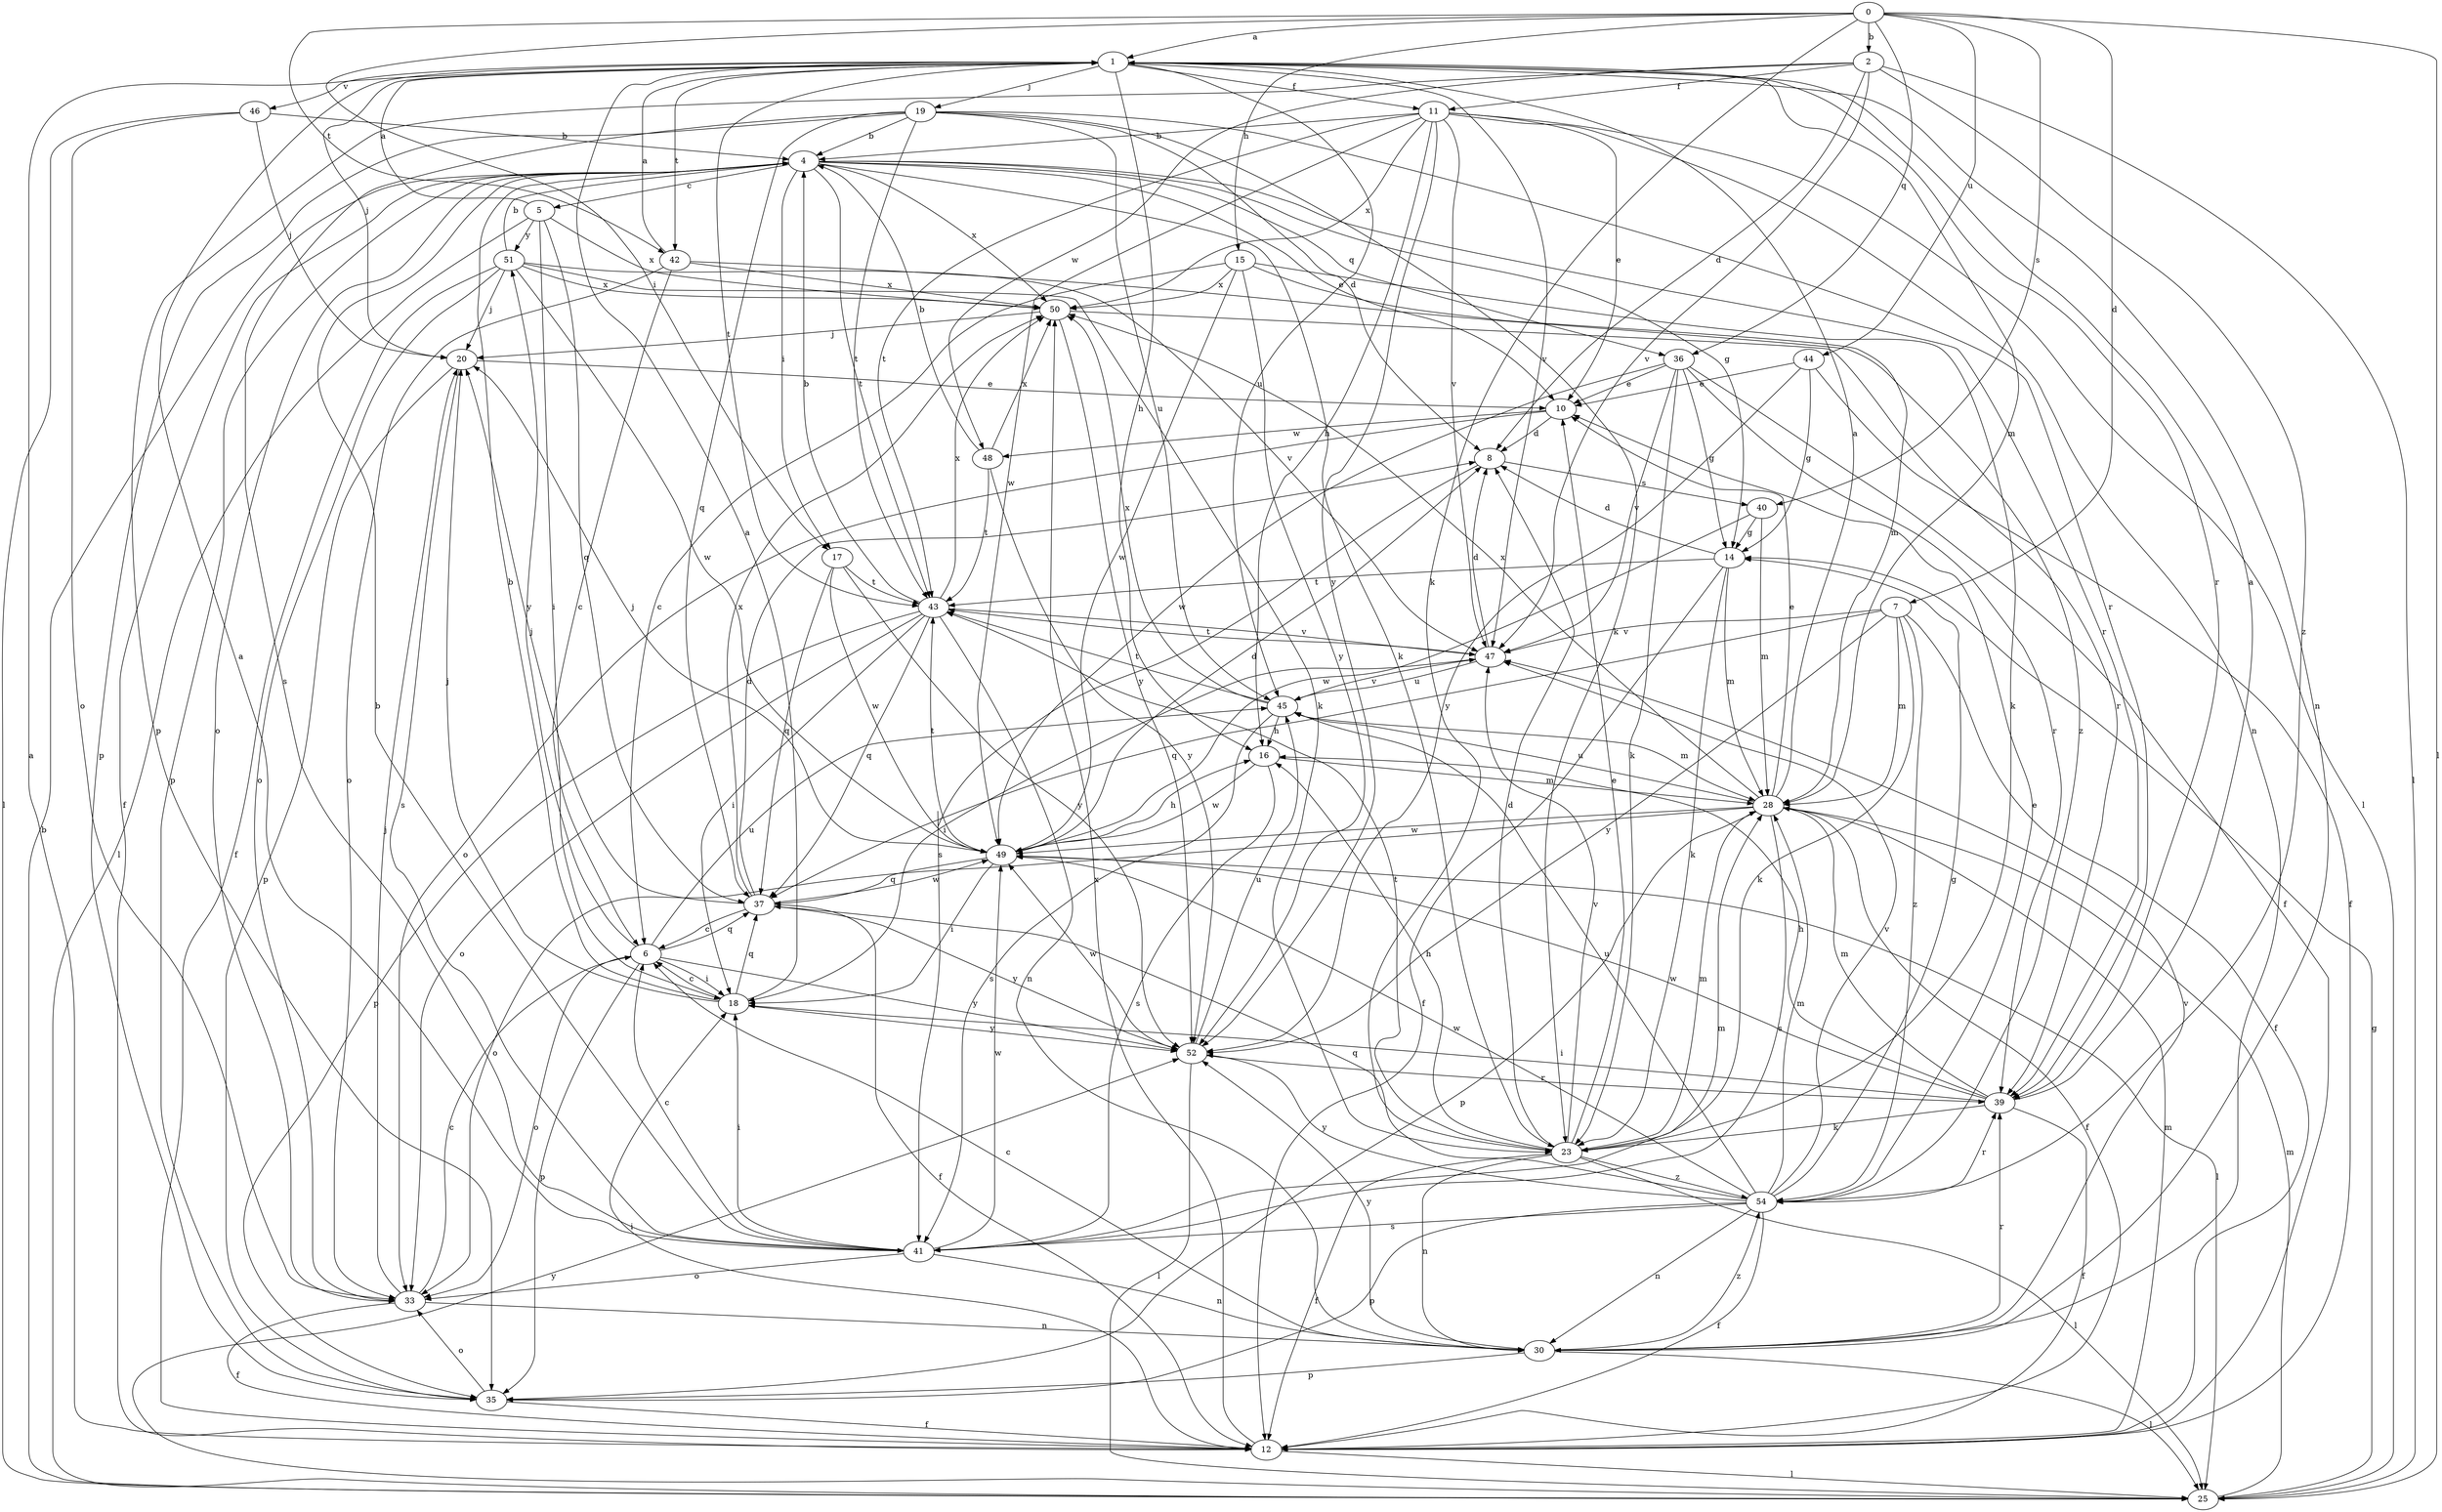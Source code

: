 strict digraph  {
0;
1;
2;
4;
5;
6;
7;
8;
10;
11;
12;
14;
15;
16;
17;
18;
19;
20;
23;
25;
28;
30;
33;
35;
36;
37;
39;
40;
41;
42;
43;
44;
45;
46;
47;
48;
49;
50;
51;
52;
54;
0 -> 1  [label=a];
0 -> 2  [label=b];
0 -> 7  [label=d];
0 -> 15  [label=h];
0 -> 17  [label=i];
0 -> 23  [label=k];
0 -> 25  [label=l];
0 -> 36  [label=q];
0 -> 40  [label=s];
0 -> 42  [label=t];
0 -> 44  [label=u];
1 -> 11  [label=f];
1 -> 16  [label=h];
1 -> 19  [label=j];
1 -> 20  [label=j];
1 -> 28  [label=m];
1 -> 30  [label=n];
1 -> 39  [label=r];
1 -> 42  [label=t];
1 -> 43  [label=t];
1 -> 45  [label=u];
1 -> 46  [label=v];
1 -> 47  [label=v];
2 -> 8  [label=d];
2 -> 11  [label=f];
2 -> 25  [label=l];
2 -> 35  [label=p];
2 -> 47  [label=v];
2 -> 48  [label=w];
2 -> 54  [label=z];
4 -> 5  [label=c];
4 -> 10  [label=e];
4 -> 12  [label=f];
4 -> 14  [label=g];
4 -> 17  [label=i];
4 -> 23  [label=k];
4 -> 33  [label=o];
4 -> 35  [label=p];
4 -> 36  [label=q];
4 -> 39  [label=r];
4 -> 43  [label=t];
4 -> 50  [label=x];
5 -> 1  [label=a];
5 -> 18  [label=i];
5 -> 25  [label=l];
5 -> 37  [label=q];
5 -> 50  [label=x];
5 -> 51  [label=y];
6 -> 18  [label=i];
6 -> 33  [label=o];
6 -> 35  [label=p];
6 -> 37  [label=q];
6 -> 45  [label=u];
6 -> 51  [label=y];
6 -> 52  [label=y];
7 -> 12  [label=f];
7 -> 23  [label=k];
7 -> 28  [label=m];
7 -> 37  [label=q];
7 -> 47  [label=v];
7 -> 52  [label=y];
7 -> 54  [label=z];
8 -> 40  [label=s];
8 -> 41  [label=s];
10 -> 8  [label=d];
10 -> 33  [label=o];
10 -> 48  [label=w];
11 -> 4  [label=b];
11 -> 10  [label=e];
11 -> 16  [label=h];
11 -> 25  [label=l];
11 -> 30  [label=n];
11 -> 43  [label=t];
11 -> 47  [label=v];
11 -> 49  [label=w];
11 -> 50  [label=x];
11 -> 52  [label=y];
12 -> 1  [label=a];
12 -> 18  [label=i];
12 -> 25  [label=l];
12 -> 28  [label=m];
12 -> 50  [label=x];
14 -> 8  [label=d];
14 -> 12  [label=f];
14 -> 23  [label=k];
14 -> 28  [label=m];
14 -> 43  [label=t];
15 -> 6  [label=c];
15 -> 23  [label=k];
15 -> 28  [label=m];
15 -> 49  [label=w];
15 -> 50  [label=x];
15 -> 52  [label=y];
16 -> 28  [label=m];
16 -> 41  [label=s];
16 -> 49  [label=w];
17 -> 37  [label=q];
17 -> 43  [label=t];
17 -> 49  [label=w];
17 -> 52  [label=y];
18 -> 1  [label=a];
18 -> 4  [label=b];
18 -> 6  [label=c];
18 -> 20  [label=j];
18 -> 37  [label=q];
18 -> 52  [label=y];
19 -> 4  [label=b];
19 -> 8  [label=d];
19 -> 23  [label=k];
19 -> 35  [label=p];
19 -> 37  [label=q];
19 -> 39  [label=r];
19 -> 41  [label=s];
19 -> 43  [label=t];
19 -> 45  [label=u];
20 -> 10  [label=e];
20 -> 35  [label=p];
20 -> 41  [label=s];
23 -> 8  [label=d];
23 -> 10  [label=e];
23 -> 12  [label=f];
23 -> 16  [label=h];
23 -> 25  [label=l];
23 -> 28  [label=m];
23 -> 30  [label=n];
23 -> 43  [label=t];
23 -> 47  [label=v];
23 -> 54  [label=z];
25 -> 4  [label=b];
25 -> 14  [label=g];
25 -> 28  [label=m];
25 -> 52  [label=y];
28 -> 1  [label=a];
28 -> 10  [label=e];
28 -> 12  [label=f];
28 -> 33  [label=o];
28 -> 35  [label=p];
28 -> 41  [label=s];
28 -> 45  [label=u];
28 -> 49  [label=w];
28 -> 50  [label=x];
30 -> 6  [label=c];
30 -> 25  [label=l];
30 -> 35  [label=p];
30 -> 39  [label=r];
30 -> 47  [label=v];
30 -> 52  [label=y];
30 -> 54  [label=z];
33 -> 6  [label=c];
33 -> 12  [label=f];
33 -> 20  [label=j];
33 -> 30  [label=n];
35 -> 12  [label=f];
35 -> 33  [label=o];
36 -> 10  [label=e];
36 -> 12  [label=f];
36 -> 14  [label=g];
36 -> 23  [label=k];
36 -> 39  [label=r];
36 -> 47  [label=v];
36 -> 49  [label=w];
37 -> 6  [label=c];
37 -> 8  [label=d];
37 -> 12  [label=f];
37 -> 20  [label=j];
37 -> 49  [label=w];
37 -> 50  [label=x];
37 -> 52  [label=y];
39 -> 1  [label=a];
39 -> 12  [label=f];
39 -> 16  [label=h];
39 -> 18  [label=i];
39 -> 23  [label=k];
39 -> 28  [label=m];
39 -> 49  [label=w];
40 -> 14  [label=g];
40 -> 28  [label=m];
40 -> 49  [label=w];
41 -> 1  [label=a];
41 -> 4  [label=b];
41 -> 6  [label=c];
41 -> 18  [label=i];
41 -> 28  [label=m];
41 -> 30  [label=n];
41 -> 33  [label=o];
41 -> 49  [label=w];
42 -> 1  [label=a];
42 -> 6  [label=c];
42 -> 33  [label=o];
42 -> 50  [label=x];
42 -> 54  [label=z];
43 -> 4  [label=b];
43 -> 18  [label=i];
43 -> 30  [label=n];
43 -> 33  [label=o];
43 -> 35  [label=p];
43 -> 37  [label=q];
43 -> 47  [label=v];
43 -> 50  [label=x];
44 -> 10  [label=e];
44 -> 12  [label=f];
44 -> 14  [label=g];
44 -> 52  [label=y];
45 -> 16  [label=h];
45 -> 28  [label=m];
45 -> 41  [label=s];
45 -> 43  [label=t];
45 -> 47  [label=v];
45 -> 50  [label=x];
46 -> 4  [label=b];
46 -> 20  [label=j];
46 -> 25  [label=l];
46 -> 33  [label=o];
47 -> 8  [label=d];
47 -> 18  [label=i];
47 -> 43  [label=t];
47 -> 45  [label=u];
48 -> 4  [label=b];
48 -> 43  [label=t];
48 -> 50  [label=x];
48 -> 52  [label=y];
49 -> 8  [label=d];
49 -> 16  [label=h];
49 -> 18  [label=i];
49 -> 20  [label=j];
49 -> 25  [label=l];
49 -> 37  [label=q];
49 -> 43  [label=t];
50 -> 20  [label=j];
50 -> 39  [label=r];
50 -> 52  [label=y];
51 -> 4  [label=b];
51 -> 12  [label=f];
51 -> 20  [label=j];
51 -> 23  [label=k];
51 -> 33  [label=o];
51 -> 47  [label=v];
51 -> 49  [label=w];
51 -> 50  [label=x];
52 -> 25  [label=l];
52 -> 39  [label=r];
52 -> 45  [label=u];
52 -> 49  [label=w];
54 -> 10  [label=e];
54 -> 12  [label=f];
54 -> 14  [label=g];
54 -> 28  [label=m];
54 -> 30  [label=n];
54 -> 35  [label=p];
54 -> 37  [label=q];
54 -> 39  [label=r];
54 -> 41  [label=s];
54 -> 45  [label=u];
54 -> 47  [label=v];
54 -> 49  [label=w];
54 -> 52  [label=y];
}
